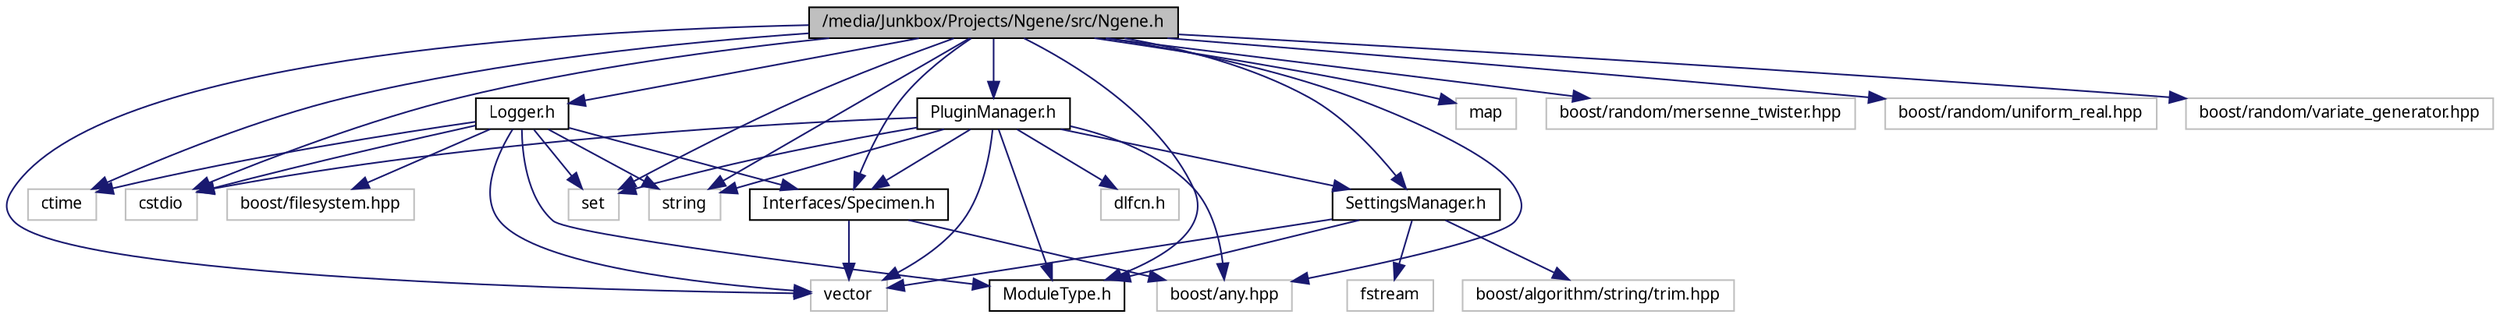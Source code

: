 digraph G
{
  edge [fontname="FreeSans.ttf",fontsize=10,labelfontname="FreeSans.ttf",labelfontsize=10];
  node [fontname="FreeSans.ttf",fontsize=10,shape=record];
  Node1 [label="/media/Junkbox/Projects/Ngene/src/Ngene.h",height=0.2,width=0.4,color="black", fillcolor="grey75", style="filled" fontcolor="black"];
  Node1 -> Node2 [color="midnightblue",fontsize=10,style="solid",fontname="FreeSans.ttf"];
  Node2 [label="cstdio",height=0.2,width=0.4,color="grey75", fillcolor="white", style="filled"];
  Node1 -> Node3 [color="midnightblue",fontsize=10,style="solid",fontname="FreeSans.ttf"];
  Node3 [label="ctime",height=0.2,width=0.4,color="grey75", fillcolor="white", style="filled"];
  Node1 -> Node4 [color="midnightblue",fontsize=10,style="solid",fontname="FreeSans.ttf"];
  Node4 [label="map",height=0.2,width=0.4,color="grey75", fillcolor="white", style="filled"];
  Node1 -> Node5 [color="midnightblue",fontsize=10,style="solid",fontname="FreeSans.ttf"];
  Node5 [label="set",height=0.2,width=0.4,color="grey75", fillcolor="white", style="filled"];
  Node1 -> Node6 [color="midnightblue",fontsize=10,style="solid",fontname="FreeSans.ttf"];
  Node6 [label="string",height=0.2,width=0.4,color="grey75", fillcolor="white", style="filled"];
  Node1 -> Node7 [color="midnightblue",fontsize=10,style="solid",fontname="FreeSans.ttf"];
  Node7 [label="vector",height=0.2,width=0.4,color="grey75", fillcolor="white", style="filled"];
  Node1 -> Node8 [color="midnightblue",fontsize=10,style="solid",fontname="FreeSans.ttf"];
  Node8 [label="boost/any.hpp",height=0.2,width=0.4,color="grey75", fillcolor="white", style="filled"];
  Node1 -> Node9 [color="midnightblue",fontsize=10,style="solid",fontname="FreeSans.ttf"];
  Node9 [label="boost/random/mersenne_twister.hpp",height=0.2,width=0.4,color="grey75", fillcolor="white", style="filled"];
  Node1 -> Node10 [color="midnightblue",fontsize=10,style="solid",fontname="FreeSans.ttf"];
  Node10 [label="boost/random/uniform_real.hpp",height=0.2,width=0.4,color="grey75", fillcolor="white", style="filled"];
  Node1 -> Node11 [color="midnightblue",fontsize=10,style="solid",fontname="FreeSans.ttf"];
  Node11 [label="boost/random/variate_generator.hpp",height=0.2,width=0.4,color="grey75", fillcolor="white", style="filled"];
  Node1 -> Node12 [color="midnightblue",fontsize=10,style="solid",fontname="FreeSans.ttf"];
  Node12 [label="ModuleType.h",height=0.2,width=0.4,color="black", fillcolor="white", style="filled",URL="$ModuleType_8h.html"];
  Node1 -> Node13 [color="midnightblue",fontsize=10,style="solid",fontname="FreeSans.ttf"];
  Node13 [label="SettingsManager.h",height=0.2,width=0.4,color="black", fillcolor="white", style="filled",URL="$SettingsManager_8h.html"];
  Node13 -> Node14 [color="midnightblue",fontsize=10,style="solid",fontname="FreeSans.ttf"];
  Node14 [label="fstream",height=0.2,width=0.4,color="grey75", fillcolor="white", style="filled"];
  Node13 -> Node7 [color="midnightblue",fontsize=10,style="solid",fontname="FreeSans.ttf"];
  Node13 -> Node15 [color="midnightblue",fontsize=10,style="solid",fontname="FreeSans.ttf"];
  Node15 [label="boost/algorithm/string/trim.hpp",height=0.2,width=0.4,color="grey75", fillcolor="white", style="filled"];
  Node13 -> Node12 [color="midnightblue",fontsize=10,style="solid",fontname="FreeSans.ttf"];
  Node1 -> Node16 [color="midnightblue",fontsize=10,style="solid",fontname="FreeSans.ttf"];
  Node16 [label="PluginManager.h",height=0.2,width=0.4,color="black", fillcolor="white", style="filled",URL="$PluginManager_8h.html"];
  Node16 -> Node2 [color="midnightblue",fontsize=10,style="solid",fontname="FreeSans.ttf"];
  Node16 -> Node5 [color="midnightblue",fontsize=10,style="solid",fontname="FreeSans.ttf"];
  Node16 -> Node6 [color="midnightblue",fontsize=10,style="solid",fontname="FreeSans.ttf"];
  Node16 -> Node7 [color="midnightblue",fontsize=10,style="solid",fontname="FreeSans.ttf"];
  Node16 -> Node8 [color="midnightblue",fontsize=10,style="solid",fontname="FreeSans.ttf"];
  Node16 -> Node17 [color="midnightblue",fontsize=10,style="solid",fontname="FreeSans.ttf"];
  Node17 [label="dlfcn.h",height=0.2,width=0.4,color="grey75", fillcolor="white", style="filled"];
  Node16 -> Node12 [color="midnightblue",fontsize=10,style="solid",fontname="FreeSans.ttf"];
  Node16 -> Node18 [color="midnightblue",fontsize=10,style="solid",fontname="FreeSans.ttf"];
  Node18 [label="Interfaces/Specimen.h",height=0.2,width=0.4,color="black", fillcolor="white", style="filled",URL="$Specimen_8h.html"];
  Node18 -> Node7 [color="midnightblue",fontsize=10,style="solid",fontname="FreeSans.ttf"];
  Node18 -> Node8 [color="midnightblue",fontsize=10,style="solid",fontname="FreeSans.ttf"];
  Node16 -> Node13 [color="midnightblue",fontsize=10,style="solid",fontname="FreeSans.ttf"];
  Node1 -> Node18 [color="midnightblue",fontsize=10,style="solid",fontname="FreeSans.ttf"];
  Node1 -> Node19 [color="midnightblue",fontsize=10,style="solid",fontname="FreeSans.ttf"];
  Node19 [label="Logger.h",height=0.2,width=0.4,color="black", fillcolor="white", style="filled",URL="$Logger_8h.html"];
  Node19 -> Node12 [color="midnightblue",fontsize=10,style="solid",fontname="FreeSans.ttf"];
  Node19 -> Node18 [color="midnightblue",fontsize=10,style="solid",fontname="FreeSans.ttf"];
  Node19 -> Node2 [color="midnightblue",fontsize=10,style="solid",fontname="FreeSans.ttf"];
  Node19 -> Node3 [color="midnightblue",fontsize=10,style="solid",fontname="FreeSans.ttf"];
  Node19 -> Node5 [color="midnightblue",fontsize=10,style="solid",fontname="FreeSans.ttf"];
  Node19 -> Node6 [color="midnightblue",fontsize=10,style="solid",fontname="FreeSans.ttf"];
  Node19 -> Node7 [color="midnightblue",fontsize=10,style="solid",fontname="FreeSans.ttf"];
  Node19 -> Node20 [color="midnightblue",fontsize=10,style="solid",fontname="FreeSans.ttf"];
  Node20 [label="boost/filesystem.hpp",height=0.2,width=0.4,color="grey75", fillcolor="white", style="filled"];
}
